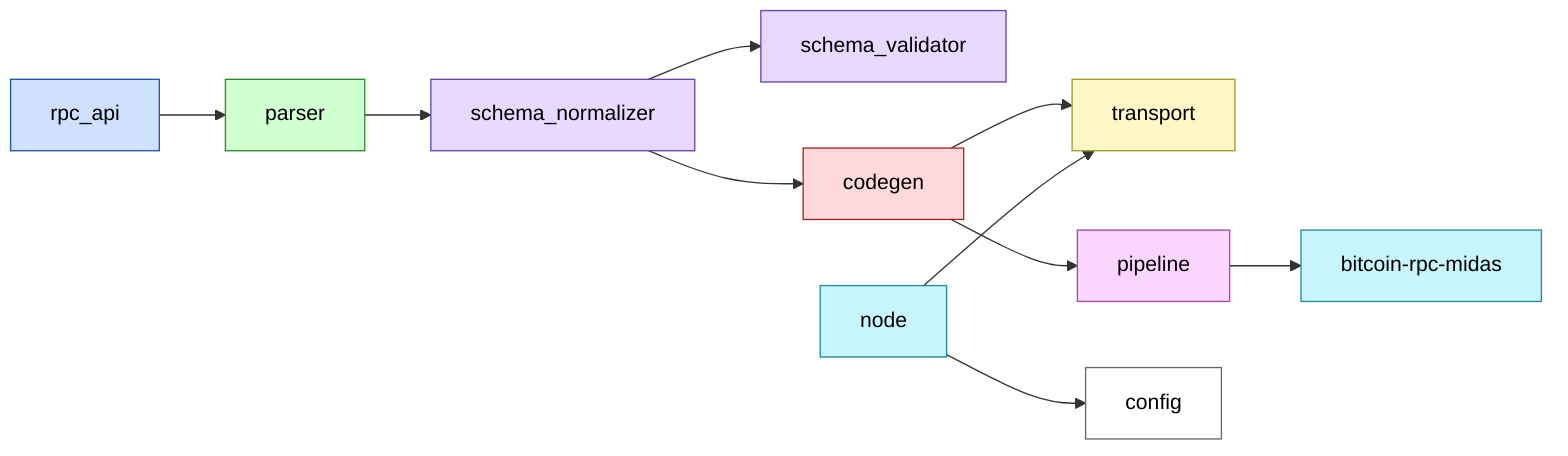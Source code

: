 flowchart LR
  %% ───────────────────────── Nodes ─────────────────────────
  RPC_API["rpc_api"]:::api
  Parser["parser"]:::parser
  SchemaNorm["schema_normalizer"]:::schema
  SchemaVal["schema_validator"]:::schema
  Codegen["codegen"]:::codegen
  Transport["transport"]:::transport
  Pipeline["pipeline"]:::pipeline
  Midas["bitcoin‑rpc‑midas"]:::midas
  NodeMgr["node"]:::node
  Config["config"]:::config

  %% ───────────────────────── Flow ─────────────────────────
  RPC_API  --> Parser
  Parser   --> SchemaNorm
  SchemaNorm --> SchemaVal
  SchemaNorm --> Codegen
  Codegen  --> Transport
  Codegen  --> Pipeline
  Pipeline --> Midas

  %%  Node‑side utilities
  NodeMgr  --> Transport
  NodeMgr  --> Config

  %% ───────────────────────── Styles ─────────────────────────
  classDef api       fill:#d0e1ff,stroke:#2255aa,color:#000;
  classDef parser    fill:#d0ffd0,stroke:#2a8a2a,color:#000;
  classDef schema    fill:#e7d9ff,stroke:#6644aa,color:#000;
  classDef codegen   fill:#ffd9d9,stroke:#aa2222,color:#000;
  classDef transport fill:#fff7c7,stroke:#aa9922,color:#000;
  classDef pipeline  fill:#fad5ff,stroke:#aa44aa,color:#000;
  classDef midas     fill:#c9f5ff,stroke:#228899,color:#000;
  classDef node      fill:#c9f5ff,stroke:#228899,color:#000;
  classDef config    fill:#ffffff,stroke:#666666,color:#000;